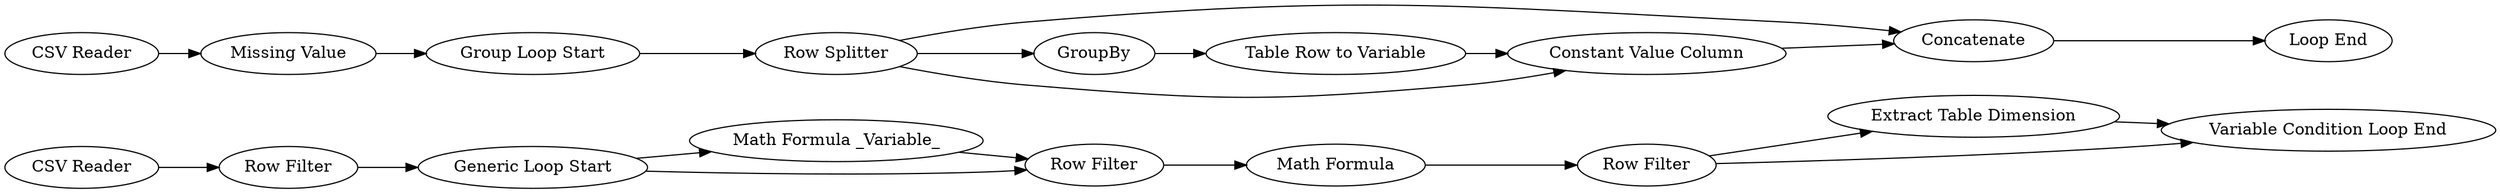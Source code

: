 digraph {
	59 -> 86
	57 -> 58
	16 -> 62
	77 -> 81
	77 -> 74
	63 -> 77
	55 -> 56
	87 -> 56
	74 -> 84
	58 -> 59
	56 -> 57
	77 -> 78
	58 -> 86
	87 -> 55
	85 -> 83
	78 -> 81
	62 -> 87
	84 -> 78
	81 -> 88
	83 -> 63
	86 [label="Variable Condition Loop End"]
	16 [label="CSV Reader"]
	57 [label="Math Formula"]
	55 [label="Math Formula _Variable_"]
	62 [label="Row Filter"]
	84 [label="Table Row to Variable"]
	87 [label="Generic Loop Start"]
	88 [label="Loop End"]
	56 [label="Row Filter"]
	58 [label="Row Filter"]
	63 [label="Group Loop Start"]
	77 [label="Row Splitter"]
	74 [label=GroupBy]
	78 [label="Constant Value Column"]
	85 [label="CSV Reader"]
	83 [label="Missing Value"]
	81 [label=Concatenate]
	59 [label="Extract Table Dimension"]
	rankdir=LR
}
